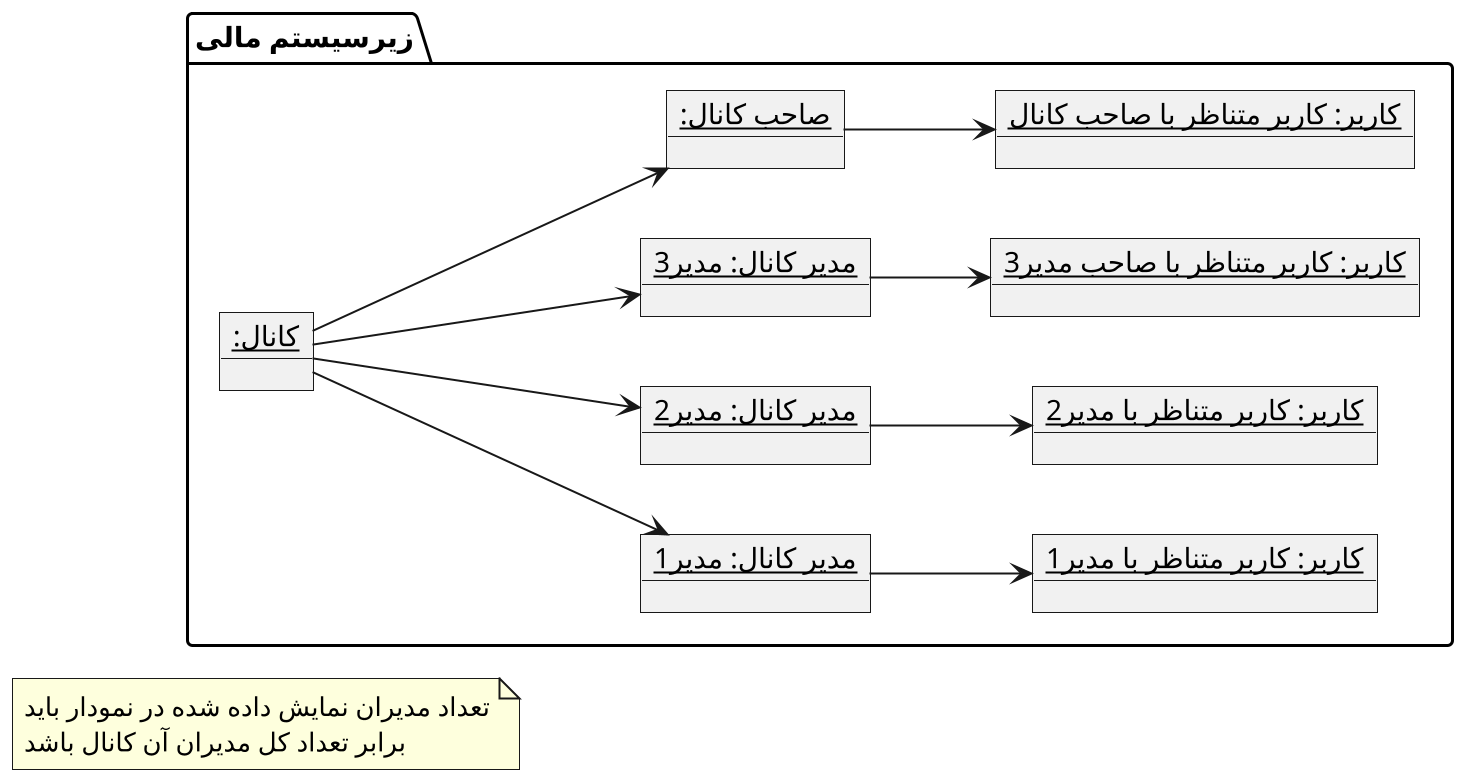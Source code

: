 @startuml deposit_profit

scale 2
left to right direction
skinparam DefaultFontName B Nazanin

package "زیرسیستم مالی" {
    object "__کاربر: کاربر متناظر با صاحب کانال__" as o_user
    object "__کاربر: کاربر متناظر با مدیر1__" as m1_user
    object "__کاربر: کاربر متناظر با مدیر2__" as m2_user
    object "__کاربر: کاربر متناظر با صاحب مدیر3__" as m3_user

    object "__کانال:__" as chanel
    object "__مدیر کانال: مدیر1__" as manager1
    object "__مدیر کانال: مدیر2__" as manager2
    object "__مدیر کانال: مدیر3__" as manager3
    object "__صاحب کانال:__" as owner

    chanel --> manager1
    chanel --> manager2
    chanel --> manager3
    chanel --> owner
    manager1 --> m1_user
    manager2 --> m2_user
    manager3 --> m3_user
    owner --> o_user
}

note "تعداد مدیران نمایش داده شده در نمودار باید\nبرابر تعداد کل مدیران آن کانال باشد" as N1

@enduml